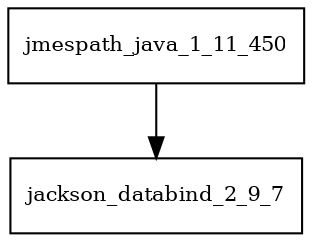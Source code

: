 digraph jmespath_java_1_11_450_dependencies {
  node [shape = box, fontsize=10.0];
  jmespath_java_1_11_450 -> jackson_databind_2_9_7;
}
